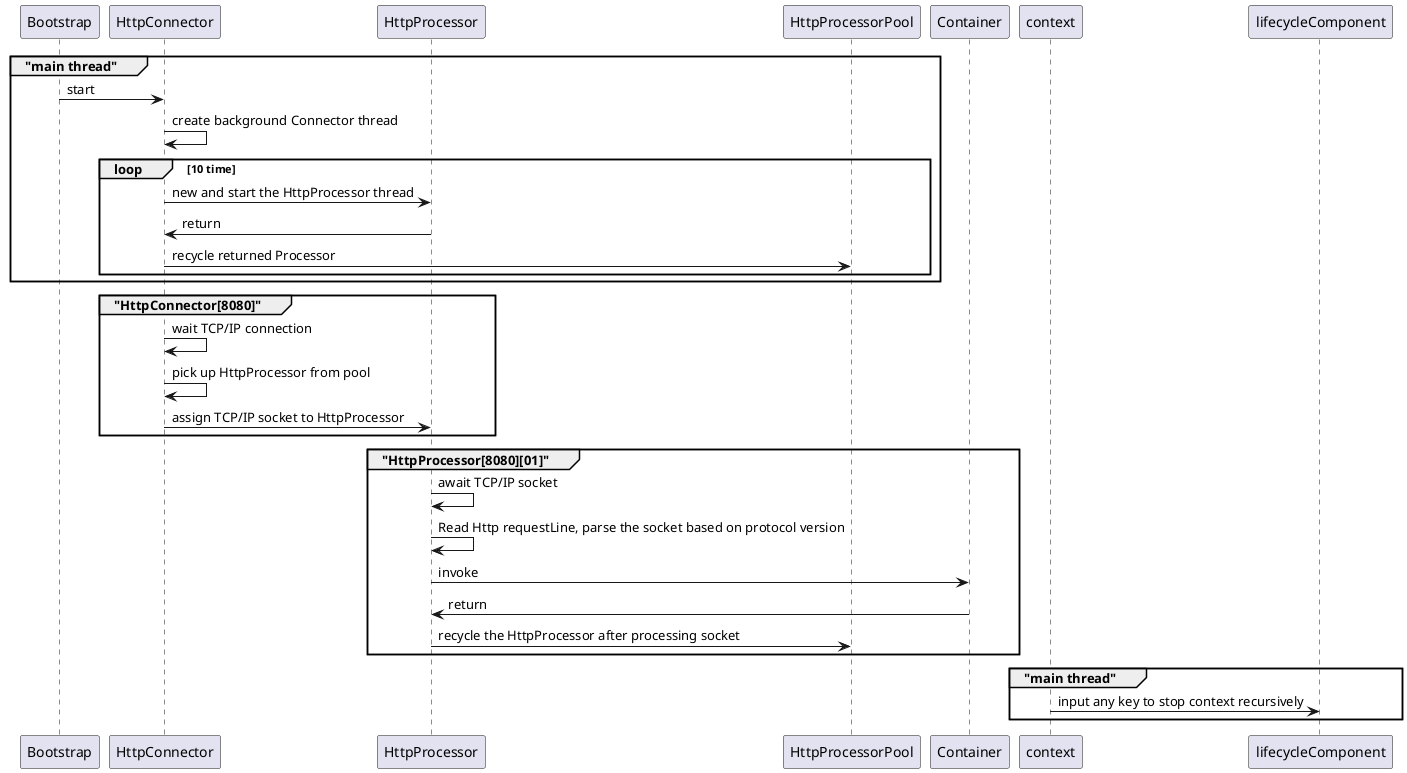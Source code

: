 @startuml

group "main thread"
Bootstrap-> HttpConnector:  start
HttpConnector -> HttpConnector: create background Connector thread
loop 10 time
HttpConnector -> HttpProcessor: new and start the HttpProcessor thread
HttpProcessor -> HttpConnector: return
HttpConnector -> HttpProcessorPool: recycle returned Processor
end
end

group "HttpConnector[8080]"
HttpConnector -> HttpConnector : wait TCP/IP connection
HttpConnector-> HttpConnector: pick up HttpProcessor from pool
HttpConnector-> HttpProcessor: assign TCP/IP socket to HttpProcessor
end

group "HttpProcessor[8080][01]"
HttpProcessor -> HttpProcessor: await TCP/IP socket
HttpProcessor -> HttpProcessor: Read Http requestLine, parse the socket based on protocol version
HttpProcessor -> Container: invoke
Container -> HttpProcessor: return
HttpProcessor -> HttpProcessorPool: recycle the HttpProcessor after processing socket

end


group "main thread"
context -> lifecycleComponent: input any key to stop context recursively
end


@enduml